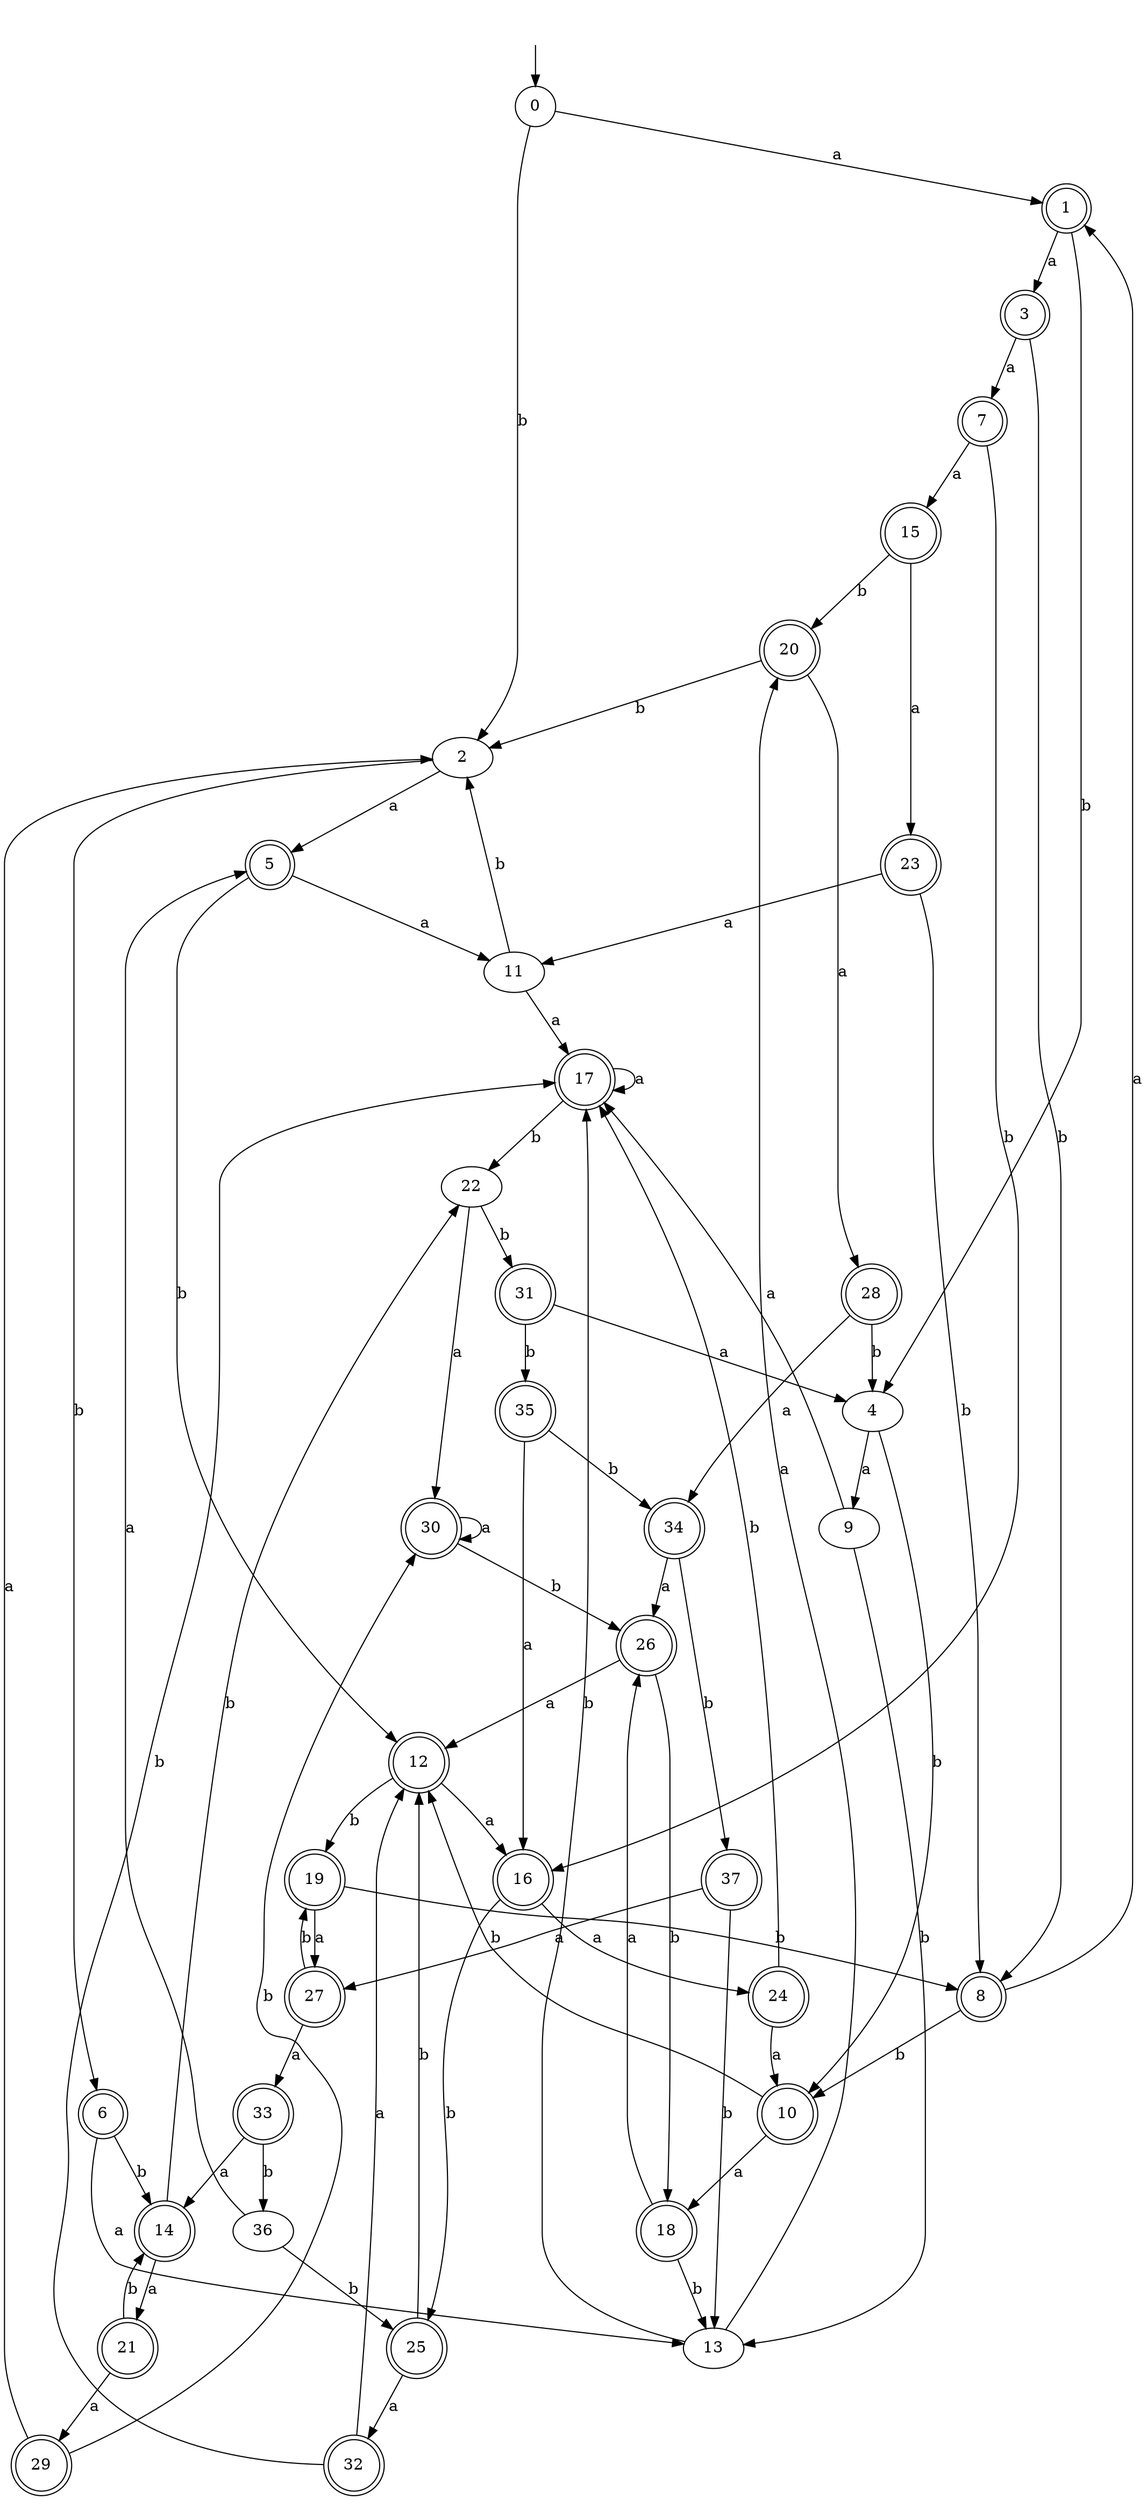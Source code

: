 digraph RandomDFA {
  __start0 [label="", shape=none];
  __start0 -> 0 [label=""];
  0 [shape=circle]
  0 -> 1 [label="a"]
  0 -> 2 [label="b"]
  1 [shape=doublecircle]
  1 -> 3 [label="a"]
  1 -> 4 [label="b"]
  2
  2 -> 5 [label="a"]
  2 -> 6 [label="b"]
  3 [shape=doublecircle]
  3 -> 7 [label="a"]
  3 -> 8 [label="b"]
  4
  4 -> 9 [label="a"]
  4 -> 10 [label="b"]
  5 [shape=doublecircle]
  5 -> 11 [label="a"]
  5 -> 12 [label="b"]
  6 [shape=doublecircle]
  6 -> 13 [label="a"]
  6 -> 14 [label="b"]
  7 [shape=doublecircle]
  7 -> 15 [label="a"]
  7 -> 16 [label="b"]
  8 [shape=doublecircle]
  8 -> 1 [label="a"]
  8 -> 10 [label="b"]
  9
  9 -> 17 [label="a"]
  9 -> 13 [label="b"]
  10 [shape=doublecircle]
  10 -> 18 [label="a"]
  10 -> 12 [label="b"]
  11
  11 -> 17 [label="a"]
  11 -> 2 [label="b"]
  12 [shape=doublecircle]
  12 -> 16 [label="a"]
  12 -> 19 [label="b"]
  13
  13 -> 20 [label="a"]
  13 -> 17 [label="b"]
  14 [shape=doublecircle]
  14 -> 21 [label="a"]
  14 -> 22 [label="b"]
  15 [shape=doublecircle]
  15 -> 23 [label="a"]
  15 -> 20 [label="b"]
  16 [shape=doublecircle]
  16 -> 24 [label="a"]
  16 -> 25 [label="b"]
  17 [shape=doublecircle]
  17 -> 17 [label="a"]
  17 -> 22 [label="b"]
  18 [shape=doublecircle]
  18 -> 26 [label="a"]
  18 -> 13 [label="b"]
  19 [shape=doublecircle]
  19 -> 27 [label="a"]
  19 -> 8 [label="b"]
  20 [shape=doublecircle]
  20 -> 28 [label="a"]
  20 -> 2 [label="b"]
  21 [shape=doublecircle]
  21 -> 29 [label="a"]
  21 -> 14 [label="b"]
  22
  22 -> 30 [label="a"]
  22 -> 31 [label="b"]
  23 [shape=doublecircle]
  23 -> 11 [label="a"]
  23 -> 8 [label="b"]
  24 [shape=doublecircle]
  24 -> 10 [label="a"]
  24 -> 17 [label="b"]
  25 [shape=doublecircle]
  25 -> 32 [label="a"]
  25 -> 12 [label="b"]
  26 [shape=doublecircle]
  26 -> 12 [label="a"]
  26 -> 18 [label="b"]
  27 [shape=doublecircle]
  27 -> 33 [label="a"]
  27 -> 19 [label="b"]
  28 [shape=doublecircle]
  28 -> 34 [label="a"]
  28 -> 4 [label="b"]
  29 [shape=doublecircle]
  29 -> 2 [label="a"]
  29 -> 30 [label="b"]
  30 [shape=doublecircle]
  30 -> 30 [label="a"]
  30 -> 26 [label="b"]
  31 [shape=doublecircle]
  31 -> 4 [label="a"]
  31 -> 35 [label="b"]
  32 [shape=doublecircle]
  32 -> 12 [label="a"]
  32 -> 17 [label="b"]
  33 [shape=doublecircle]
  33 -> 14 [label="a"]
  33 -> 36 [label="b"]
  34 [shape=doublecircle]
  34 -> 26 [label="a"]
  34 -> 37 [label="b"]
  35 [shape=doublecircle]
  35 -> 16 [label="a"]
  35 -> 34 [label="b"]
  36
  36 -> 5 [label="a"]
  36 -> 25 [label="b"]
  37 [shape=doublecircle]
  37 -> 27 [label="a"]
  37 -> 13 [label="b"]
}
